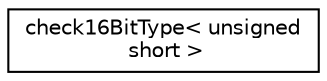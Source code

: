 digraph "Graphical Class Hierarchy"
{
  edge [fontname="Helvetica",fontsize="10",labelfontname="Helvetica",labelfontsize="10"];
  node [fontname="Helvetica",fontsize="10",shape=record];
  rankdir="LR";
  Node1 [label="check16BitType\< unsigned\l short \>",height=0.2,width=0.4,color="black", fillcolor="white", style="filled",URL="$structcheck16_bit_type_3_01unsigned_01short_01_4.html"];
}
